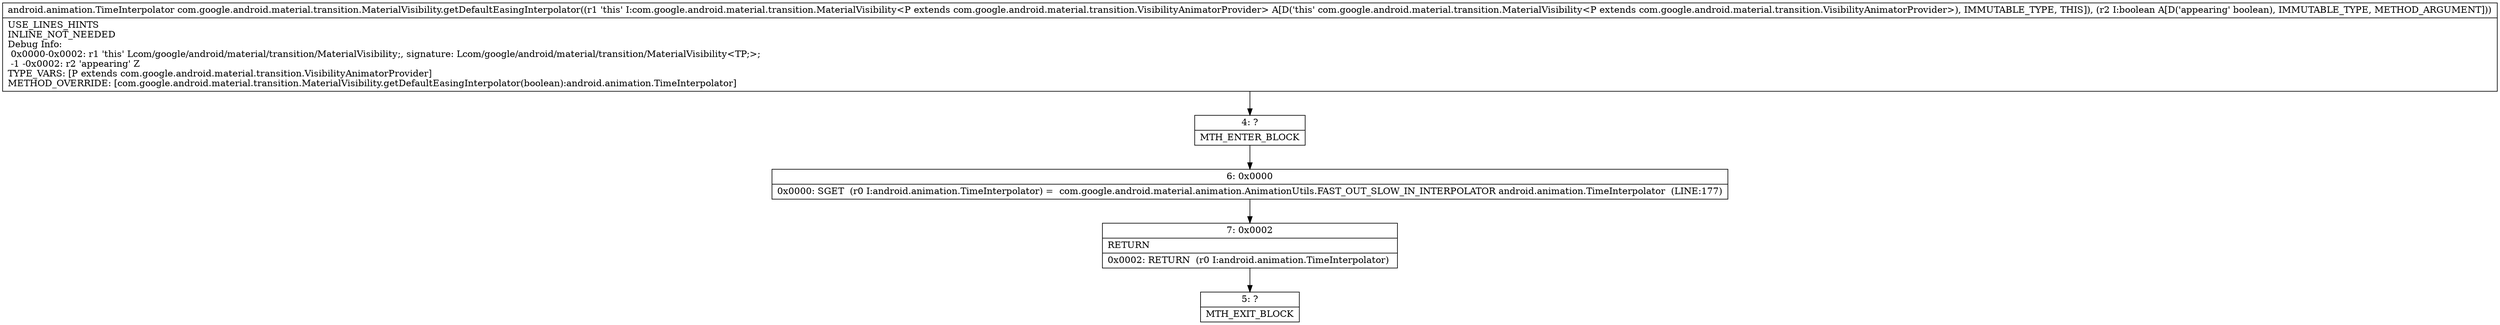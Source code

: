 digraph "CFG forcom.google.android.material.transition.MaterialVisibility.getDefaultEasingInterpolator(Z)Landroid\/animation\/TimeInterpolator;" {
Node_4 [shape=record,label="{4\:\ ?|MTH_ENTER_BLOCK\l}"];
Node_6 [shape=record,label="{6\:\ 0x0000|0x0000: SGET  (r0 I:android.animation.TimeInterpolator) =  com.google.android.material.animation.AnimationUtils.FAST_OUT_SLOW_IN_INTERPOLATOR android.animation.TimeInterpolator  (LINE:177)\l}"];
Node_7 [shape=record,label="{7\:\ 0x0002|RETURN\l|0x0002: RETURN  (r0 I:android.animation.TimeInterpolator) \l}"];
Node_5 [shape=record,label="{5\:\ ?|MTH_EXIT_BLOCK\l}"];
MethodNode[shape=record,label="{android.animation.TimeInterpolator com.google.android.material.transition.MaterialVisibility.getDefaultEasingInterpolator((r1 'this' I:com.google.android.material.transition.MaterialVisibility\<P extends com.google.android.material.transition.VisibilityAnimatorProvider\> A[D('this' com.google.android.material.transition.MaterialVisibility\<P extends com.google.android.material.transition.VisibilityAnimatorProvider\>), IMMUTABLE_TYPE, THIS]), (r2 I:boolean A[D('appearing' boolean), IMMUTABLE_TYPE, METHOD_ARGUMENT]))  | USE_LINES_HINTS\lINLINE_NOT_NEEDED\lDebug Info:\l  0x0000\-0x0002: r1 'this' Lcom\/google\/android\/material\/transition\/MaterialVisibility;, signature: Lcom\/google\/android\/material\/transition\/MaterialVisibility\<TP;\>;\l  \-1 \-0x0002: r2 'appearing' Z\lTYPE_VARS: [P extends com.google.android.material.transition.VisibilityAnimatorProvider]\lMETHOD_OVERRIDE: [com.google.android.material.transition.MaterialVisibility.getDefaultEasingInterpolator(boolean):android.animation.TimeInterpolator]\l}"];
MethodNode -> Node_4;Node_4 -> Node_6;
Node_6 -> Node_7;
Node_7 -> Node_5;
}

